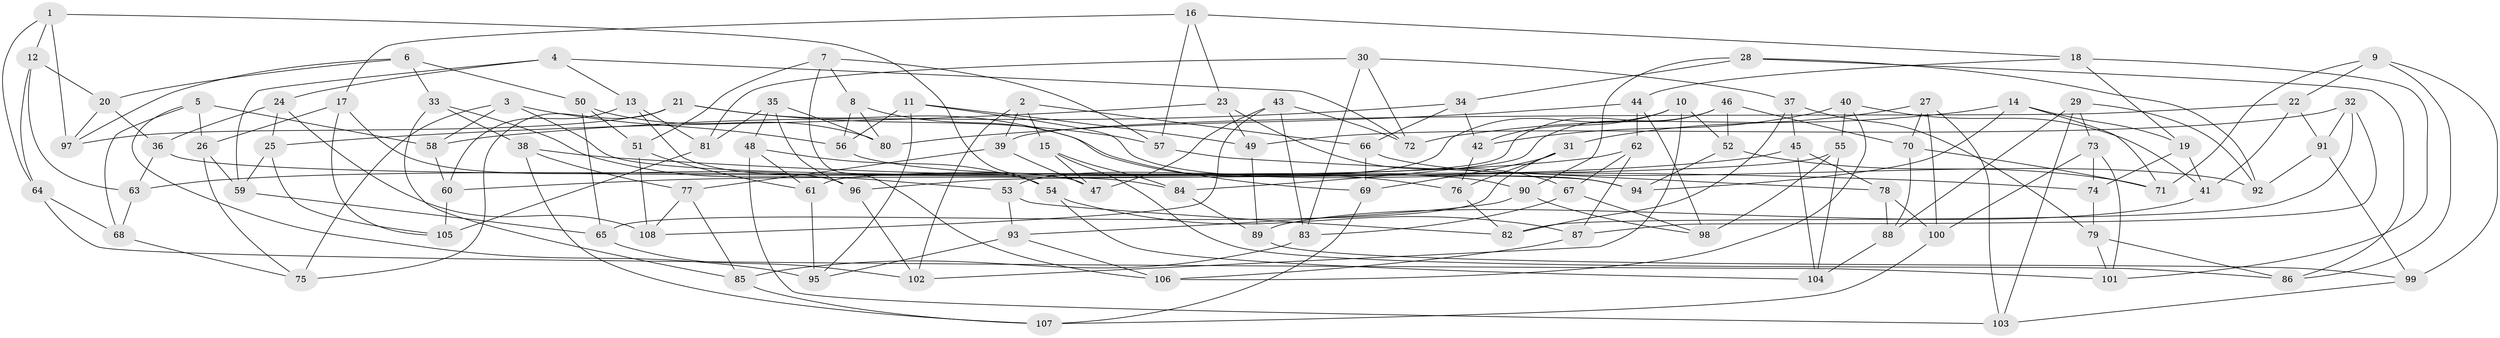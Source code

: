 // Generated by graph-tools (version 1.1) at 2025/37/03/09/25 02:37:54]
// undirected, 108 vertices, 216 edges
graph export_dot {
graph [start="1"]
  node [color=gray90,style=filled];
  1;
  2;
  3;
  4;
  5;
  6;
  7;
  8;
  9;
  10;
  11;
  12;
  13;
  14;
  15;
  16;
  17;
  18;
  19;
  20;
  21;
  22;
  23;
  24;
  25;
  26;
  27;
  28;
  29;
  30;
  31;
  32;
  33;
  34;
  35;
  36;
  37;
  38;
  39;
  40;
  41;
  42;
  43;
  44;
  45;
  46;
  47;
  48;
  49;
  50;
  51;
  52;
  53;
  54;
  55;
  56;
  57;
  58;
  59;
  60;
  61;
  62;
  63;
  64;
  65;
  66;
  67;
  68;
  69;
  70;
  71;
  72;
  73;
  74;
  75;
  76;
  77;
  78;
  79;
  80;
  81;
  82;
  83;
  84;
  85;
  86;
  87;
  88;
  89;
  90;
  91;
  92;
  93;
  94;
  95;
  96;
  97;
  98;
  99;
  100;
  101;
  102;
  103;
  104;
  105;
  106;
  107;
  108;
  1 -- 12;
  1 -- 54;
  1 -- 97;
  1 -- 64;
  2 -- 39;
  2 -- 15;
  2 -- 102;
  2 -- 66;
  3 -- 58;
  3 -- 56;
  3 -- 75;
  3 -- 94;
  4 -- 24;
  4 -- 59;
  4 -- 72;
  4 -- 13;
  5 -- 95;
  5 -- 58;
  5 -- 68;
  5 -- 26;
  6 -- 97;
  6 -- 50;
  6 -- 20;
  6 -- 33;
  7 -- 51;
  7 -- 8;
  7 -- 57;
  7 -- 106;
  8 -- 69;
  8 -- 56;
  8 -- 80;
  9 -- 71;
  9 -- 99;
  9 -- 86;
  9 -- 22;
  10 -- 42;
  10 -- 52;
  10 -- 53;
  10 -- 102;
  11 -- 95;
  11 -- 49;
  11 -- 56;
  11 -- 94;
  12 -- 64;
  12 -- 20;
  12 -- 63;
  13 -- 47;
  13 -- 81;
  13 -- 60;
  14 -- 19;
  14 -- 71;
  14 -- 72;
  14 -- 94;
  15 -- 86;
  15 -- 84;
  15 -- 47;
  16 -- 57;
  16 -- 18;
  16 -- 23;
  16 -- 17;
  17 -- 105;
  17 -- 96;
  17 -- 26;
  18 -- 19;
  18 -- 44;
  18 -- 101;
  19 -- 41;
  19 -- 74;
  20 -- 36;
  20 -- 97;
  21 -- 97;
  21 -- 75;
  21 -- 57;
  21 -- 76;
  22 -- 91;
  22 -- 41;
  22 -- 39;
  23 -- 67;
  23 -- 25;
  23 -- 49;
  24 -- 36;
  24 -- 25;
  24 -- 108;
  25 -- 105;
  25 -- 59;
  26 -- 75;
  26 -- 59;
  27 -- 70;
  27 -- 100;
  27 -- 103;
  27 -- 31;
  28 -- 92;
  28 -- 86;
  28 -- 90;
  28 -- 34;
  29 -- 103;
  29 -- 73;
  29 -- 92;
  29 -- 88;
  30 -- 72;
  30 -- 37;
  30 -- 83;
  30 -- 81;
  31 -- 65;
  31 -- 76;
  31 -- 69;
  32 -- 49;
  32 -- 87;
  32 -- 91;
  32 -- 82;
  33 -- 38;
  33 -- 53;
  33 -- 85;
  34 -- 58;
  34 -- 42;
  34 -- 66;
  35 -- 81;
  35 -- 48;
  35 -- 96;
  35 -- 80;
  36 -- 63;
  36 -- 84;
  37 -- 45;
  37 -- 82;
  37 -- 79;
  38 -- 77;
  38 -- 74;
  38 -- 107;
  39 -- 77;
  39 -- 47;
  40 -- 42;
  40 -- 106;
  40 -- 41;
  40 -- 55;
  41 -- 89;
  42 -- 76;
  43 -- 47;
  43 -- 108;
  43 -- 72;
  43 -- 83;
  44 -- 98;
  44 -- 80;
  44 -- 62;
  45 -- 60;
  45 -- 78;
  45 -- 104;
  46 -- 84;
  46 -- 70;
  46 -- 61;
  46 -- 52;
  48 -- 61;
  48 -- 54;
  48 -- 103;
  49 -- 89;
  50 -- 80;
  50 -- 51;
  50 -- 65;
  51 -- 108;
  51 -- 61;
  52 -- 94;
  52 -- 71;
  53 -- 93;
  53 -- 82;
  54 -- 87;
  54 -- 104;
  55 -- 98;
  55 -- 104;
  55 -- 96;
  56 -- 90;
  57 -- 78;
  58 -- 60;
  59 -- 65;
  60 -- 105;
  61 -- 95;
  62 -- 63;
  62 -- 87;
  62 -- 67;
  63 -- 68;
  64 -- 68;
  64 -- 101;
  65 -- 102;
  66 -- 92;
  66 -- 69;
  67 -- 98;
  67 -- 83;
  68 -- 75;
  69 -- 107;
  70 -- 71;
  70 -- 88;
  73 -- 74;
  73 -- 100;
  73 -- 101;
  74 -- 79;
  76 -- 82;
  77 -- 108;
  77 -- 85;
  78 -- 100;
  78 -- 88;
  79 -- 86;
  79 -- 101;
  81 -- 105;
  83 -- 85;
  84 -- 89;
  85 -- 107;
  87 -- 106;
  88 -- 104;
  89 -- 99;
  90 -- 93;
  90 -- 98;
  91 -- 99;
  91 -- 92;
  93 -- 95;
  93 -- 106;
  96 -- 102;
  99 -- 103;
  100 -- 107;
}
